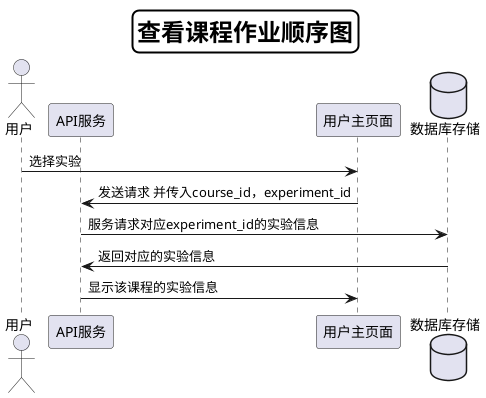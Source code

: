 @startuml
skinparam titleBorderRoundCorner 15
skinparam titleBorderThickness 2
skinparam titleBorderColor #Black
skinparam titleFontSize 24
Title 查看课程作业顺序图

actor 用户
participant  API服务
participant  用户主页面
database 数据库存储
用户-> 用户主页面:选择实验
用户主页面->API服务:发送请求 并传入course_id，experiment_id
API服务->数据库存储:服务请求对应experiment_id的实验信息
数据库存储->API服务:返回对应的实验信息
API服务->用户主页面:显示该课程的实验信息
@enduml
